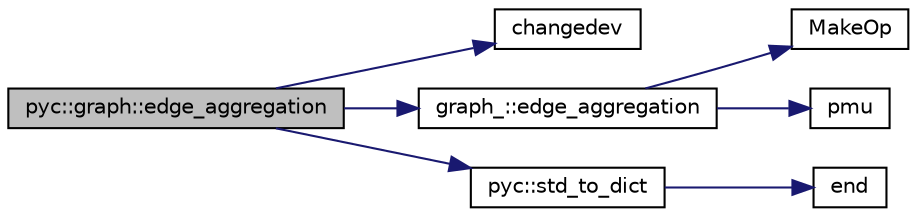 digraph "pyc::graph::edge_aggregation"
{
 // INTERACTIVE_SVG=YES
 // LATEX_PDF_SIZE
  edge [fontname="Helvetica",fontsize="10",labelfontname="Helvetica",labelfontsize="10"];
  node [fontname="Helvetica",fontsize="10",shape=record];
  rankdir="LR";
  Node1 [label="pyc::graph::edge_aggregation",height=0.2,width=0.4,color="black", fillcolor="grey75", style="filled", fontcolor="black",tooltip=" "];
  Node1 -> Node2 [color="midnightblue",fontsize="10",style="solid",fontname="Helvetica"];
  Node2 [label="changedev",height=0.2,width=0.4,color="black", fillcolor="white", style="filled",URL="$utils_8h.html#a123aed6d73594e07c6401a7a6c587808",tooltip=" "];
  Node1 -> Node3 [color="midnightblue",fontsize="10",style="solid",fontname="Helvetica"];
  Node3 [label="graph_::edge_aggregation",height=0.2,width=0.4,color="black", fillcolor="white", style="filled",URL="$namespacegraph__.html#a7249186f32a05a8ff1601bff5deabdef",tooltip=" "];
  Node3 -> Node4 [color="midnightblue",fontsize="10",style="solid",fontname="Helvetica"];
  Node4 [label="MakeOp",height=0.2,width=0.4,color="black", fillcolor="white", style="filled",URL="$utils_8h.html#a1652e53abd2299dd0f10e093948e4fa3",tooltip=" "];
  Node3 -> Node5 [color="midnightblue",fontsize="10",style="solid",fontname="Helvetica"];
  Node5 [label="pmu",height=0.2,width=0.4,color="black", fillcolor="white", style="filled",URL="$events_2exp__mc20_2include_2exp__mc20_2particles_8h.html#a2cc03530ee1fa07a8d1a500ed869c93f",tooltip=" "];
  Node1 -> Node6 [color="midnightblue",fontsize="10",style="solid",fontname="Helvetica"];
  Node6 [label="pyc::std_to_dict",height=0.2,width=0.4,color="black", fillcolor="white", style="filled",URL="$namespacepyc.html#ab174cc51f6efef06bdb0ba47ec3fe3bf",tooltip=" "];
  Node6 -> Node7 [color="midnightblue",fontsize="10",style="solid",fontname="Helvetica"];
  Node7 [label="end",height=0.2,width=0.4,color="black", fillcolor="white", style="filled",URL="$_3name_4_8h.html#a64e9fa75beda50a9e8400ee0d4e61984",tooltip=" "];
}
